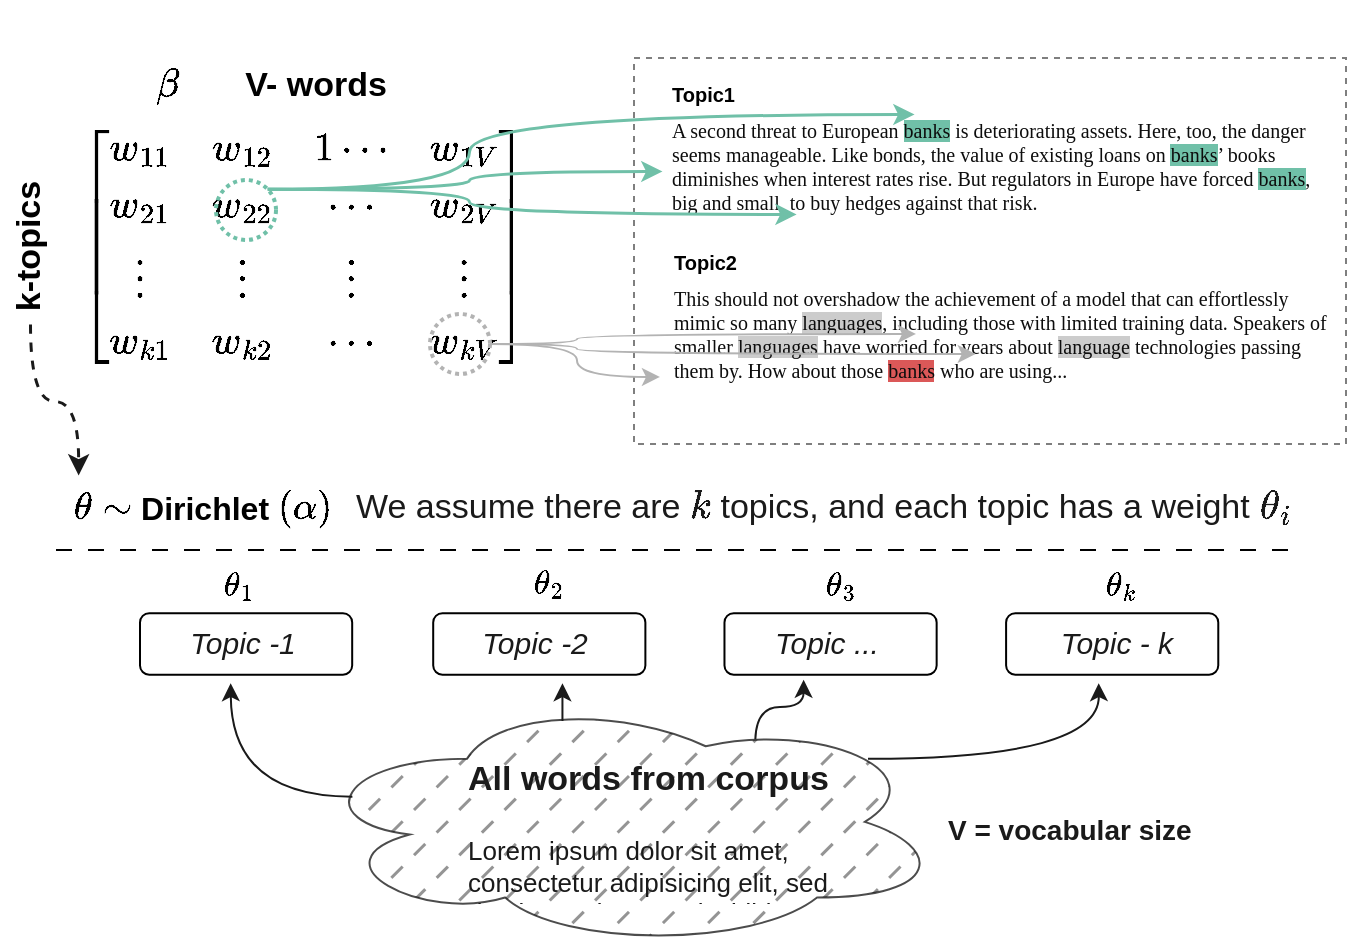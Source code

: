 <mxfile scale="3" border="10">
    <diagram id="UC0R1C5_P8OQYhccCtvy" name="Page-1">
        <mxGraphModel dx="1073" dy="650" grid="1" gridSize="10" guides="1" tooltips="1" connect="1" arrows="1" fold="1" page="1" pageScale="1" pageWidth="827" pageHeight="583" background="#ffffff" math="1" shadow="0">
            <root>
                <mxCell id="0"/>
                <mxCell id="1" parent="0"/>
                <mxCell id="49" value="" style="group" vertex="1" connectable="0" parent="1">
                    <mxGeometry x="162" y="257" width="543" height="230" as="geometry"/>
                </mxCell>
                <mxCell id="42" value="" style="group" parent="49" vertex="1" connectable="0">
                    <mxGeometry y="62.567" width="543" height="167.433" as="geometry"/>
                </mxCell>
                <mxCell id="8" value="V = vocabular size&amp;nbsp;" style="text;html=1;strokeColor=none;fillColor=none;align=left;verticalAlign=middle;whiteSpace=wrap;rounded=0;fontColor=#1A1A1A;fontStyle=1;fontSize=14;" parent="42" vertex="1">
                    <mxGeometry x="402.19" y="96.32" width="137.81" height="23.68" as="geometry"/>
                </mxCell>
                <mxCell id="9" value="" style="edgeStyle=none;html=1;fontColor=#1A1A1A;" parent="42" source="2" target="8" edge="1">
                    <mxGeometry relative="1" as="geometry"/>
                </mxCell>
                <mxCell id="10" value="" style="group" parent="42" vertex="1" connectable="0">
                    <mxGeometry x="83.909" y="41.333" width="318.277" height="126.1" as="geometry"/>
                </mxCell>
                <mxCell id="2" value="" style="ellipse;shape=cloud;whiteSpace=wrap;html=1;fillColor=#666666;strokeColor=#000000;fillStyle=dashed;opacity=70;" parent="10" vertex="1">
                    <mxGeometry width="318.277" height="126.1" as="geometry"/>
                </mxCell>
                <mxCell id="3" value="&lt;h1&gt;&lt;font style=&quot;font-size: 17px;&quot;&gt;All words from corpus&lt;/font&gt;&lt;/h1&gt;&lt;p&gt;&lt;font style=&quot;font-size: 13px;&quot;&gt;Lorem ipsum dolor sit amet, consectetur adipisicing elit, sed do eiusmod tempor incididunt&lt;/font&gt;&lt;/p&gt;" style="text;html=1;strokeColor=none;fillColor=none;spacing=5;spacingTop=-20;whiteSpace=wrap;overflow=hidden;rounded=0;fontColor=#1A1A1A;" parent="10" vertex="1">
                    <mxGeometry x="75.364" y="18.931" width="203.501" height="84.607" as="geometry"/>
                </mxCell>
                <mxCell id="11" value="" style="group" parent="42" vertex="1" connectable="0">
                    <mxGeometry width="106.092" height="30.824" as="geometry"/>
                </mxCell>
                <mxCell id="6" value="" style="rounded=1;whiteSpace=wrap;html=1;strokeColor=#000000;fontColor=#1A1A1A;fillColor=none;" parent="11" vertex="1">
                    <mxGeometry width="106.092" height="30.824" as="geometry"/>
                </mxCell>
                <mxCell id="7" value="&lt;font style=&quot;font-size: 15px;&quot;&gt;Topic -1&lt;/font&gt;" style="text;html=1;strokeColor=none;fillColor=none;align=center;verticalAlign=middle;whiteSpace=wrap;rounded=0;fontColor=#1A1A1A;fontSize=17;fontStyle=2" parent="11" vertex="1">
                    <mxGeometry x="7.716" y="4.904" width="86.803" height="21.017" as="geometry"/>
                </mxCell>
                <mxCell id="13" value="" style="group" parent="42" vertex="1" connectable="0">
                    <mxGeometry x="146.6" width="106.092" height="30.824" as="geometry"/>
                </mxCell>
                <mxCell id="14" value="" style="rounded=1;whiteSpace=wrap;html=1;strokeColor=#000000;fontColor=#1A1A1A;fillColor=none;" parent="13" vertex="1">
                    <mxGeometry width="106.092" height="30.824" as="geometry"/>
                </mxCell>
                <mxCell id="15" value="&lt;font style=&quot;font-size: 15px;&quot;&gt;Topic -2&lt;/font&gt;" style="text;html=1;strokeColor=none;fillColor=none;align=center;verticalAlign=middle;whiteSpace=wrap;rounded=0;fontColor=#1A1A1A;fontSize=17;fontStyle=2" parent="13" vertex="1">
                    <mxGeometry x="7.716" y="4.904" width="86.803" height="21.017" as="geometry"/>
                </mxCell>
                <mxCell id="16" value="" style="group" parent="42" vertex="1" connectable="0">
                    <mxGeometry x="292.236" width="106.092" height="30.824" as="geometry"/>
                </mxCell>
                <mxCell id="17" value="" style="rounded=1;whiteSpace=wrap;html=1;strokeColor=#000000;fontColor=#1A1A1A;fillColor=none;" parent="16" vertex="1">
                    <mxGeometry width="106.092" height="30.824" as="geometry"/>
                </mxCell>
                <mxCell id="18" value="&lt;font style=&quot;font-size: 15px;&quot;&gt;Topic ...&lt;/font&gt;" style="text;html=1;strokeColor=none;fillColor=none;align=center;verticalAlign=middle;whiteSpace=wrap;rounded=0;fontColor=#1A1A1A;fontSize=17;fontStyle=2" parent="16" vertex="1">
                    <mxGeometry x="7.716" y="4.904" width="86.803" height="21.017" as="geometry"/>
                </mxCell>
                <mxCell id="19" value="" style="group" parent="42" vertex="1" connectable="0">
                    <mxGeometry x="436.908" width="106.092" height="30.824" as="geometry"/>
                </mxCell>
                <mxCell id="20" value="" style="rounded=1;whiteSpace=wrap;html=1;strokeColor=#000000;fontColor=#1A1A1A;fillColor=none;" parent="19" vertex="1">
                    <mxGeometry x="-3.858" width="106.092" height="30.824" as="geometry"/>
                </mxCell>
                <mxCell id="21" value="&lt;font style=&quot;font-size: 15px;&quot;&gt;Topic - k&lt;/font&gt;" style="text;html=1;strokeColor=none;fillColor=none;align=center;verticalAlign=middle;whiteSpace=wrap;rounded=0;fontColor=#1A1A1A;fontSize=17;fontStyle=2" parent="19" vertex="1">
                    <mxGeometry x="7.716" y="4.904" width="86.803" height="21.017" as="geometry"/>
                </mxCell>
                <mxCell id="22" style="edgeStyle=orthogonalEdgeStyle;html=1;exitX=0.88;exitY=0.25;exitDx=0;exitDy=0;exitPerimeter=0;fontSize=17;fontColor=#1A1A1A;curved=1;strokeColor=#1A1A1A;" parent="42" source="2" edge="1">
                    <mxGeometry relative="1" as="geometry">
                        <mxPoint x="479.345" y="35.028" as="targetPoint"/>
                    </mxGeometry>
                </mxCell>
                <mxCell id="23" style="edgeStyle=orthogonalEdgeStyle;curved=1;html=1;entryX=0.373;entryY=1.08;entryDx=0;entryDy=0;entryPerimeter=0;strokeColor=#1A1A1A;fontSize=17;fontColor=#1A1A1A;" parent="42" target="17" edge="1">
                    <mxGeometry relative="1" as="geometry">
                        <mxPoint x="307.668" y="63.05" as="sourcePoint"/>
                    </mxGeometry>
                </mxCell>
                <mxCell id="26" style="edgeStyle=orthogonalEdgeStyle;curved=1;html=1;exitX=0.07;exitY=0.4;exitDx=0;exitDy=0;exitPerimeter=0;strokeColor=#1A1A1A;fontSize=17;fontColor=#1A1A1A;" parent="42" source="2" edge="1">
                    <mxGeometry relative="1" as="geometry">
                        <mxPoint x="45.33" y="35.028" as="targetPoint"/>
                    </mxGeometry>
                </mxCell>
                <mxCell id="28" style="edgeStyle=orthogonalEdgeStyle;curved=1;html=1;exitX=0.4;exitY=0.1;exitDx=0;exitDy=0;exitPerimeter=0;strokeColor=#1A1A1A;fontSize=17;fontColor=#1A1A1A;" parent="42" source="2" edge="1">
                    <mxGeometry relative="1" as="geometry">
                        <mxPoint x="211.22" y="35.028" as="targetPoint"/>
                    </mxGeometry>
                </mxCell>
                <mxCell id="44" value="$$\theta_1$$" style="text;html=1;strokeColor=none;fillColor=none;align=center;verticalAlign=middle;whiteSpace=wrap;rounded=0;fontColor=#000000;fontSize=14;" vertex="1" parent="49">
                    <mxGeometry x="19.854" y="36.13" width="59.561" height="26.437" as="geometry"/>
                </mxCell>
                <mxCell id="45" value="$$\theta_2$$" style="text;html=1;strokeColor=none;fillColor=none;align=center;verticalAlign=middle;whiteSpace=wrap;rounded=0;fontColor=#000000;fontSize=14;" vertex="1" parent="49">
                    <mxGeometry x="174.713" y="35.249" width="59.561" height="26.437" as="geometry"/>
                </mxCell>
                <mxCell id="46" value="$$\theta_3$$" style="text;html=1;strokeColor=none;fillColor=none;align=center;verticalAlign=middle;whiteSpace=wrap;rounded=0;fontColor=#000000;fontSize=14;" vertex="1" parent="49">
                    <mxGeometry x="320.638" y="36.13" width="59.561" height="26.437" as="geometry"/>
                </mxCell>
                <mxCell id="47" value="$$\theta_k$$" style="text;html=1;strokeColor=none;fillColor=none;align=center;verticalAlign=middle;whiteSpace=wrap;rounded=0;fontColor=#000000;fontSize=14;" vertex="1" parent="49">
                    <mxGeometry x="460.607" y="36.13" width="59.561" height="26.437" as="geometry"/>
                </mxCell>
                <mxCell id="48" value="We assume there are \(k\) topics, and each topic has a weight \(\theta_i\)" style="text;html=1;strokeColor=none;fillColor=none;align=left;verticalAlign=middle;whiteSpace=wrap;rounded=0;fontSize=17;fontColor=#1A1A1A;" vertex="1" parent="49">
                    <mxGeometry x="105.759" y="-3" width="481.453" height="26.437" as="geometry"/>
                </mxCell>
                <mxCell id="34" value="" style="endArrow=none;html=1;fontSize=15;fontColor=#000000;strokeColor=#000000;dashed=1;dashPattern=8 8;" parent="49" edge="1">
                    <mxGeometry width="50" height="50" relative="1" as="geometry">
                        <mxPoint x="-42" y="31" as="sourcePoint"/>
                        <mxPoint x="578" y="31" as="targetPoint"/>
                    </mxGeometry>
                </mxCell>
                <mxCell id="50" value="$$&lt;br style=&quot;font-size: 17px;&quot;&gt;\begin{bmatrix}&lt;br style=&quot;font-size: 17px;&quot;&gt;w_{11} &amp;amp; w_{12} &amp;amp; 1 \cdots &amp;amp; w_{1V} \\&lt;br style=&quot;font-size: 17px;&quot;&gt;w_{21} &amp;amp; w_{22} &amp;amp; \cdots &amp;amp;w_{2V} \\&lt;br style=&quot;font-size: 17px;&quot;&gt;\vdots &amp;amp;&amp;nbsp; \vdots &amp;amp;&lt;br&gt;\vdots &amp;amp; \vdots \\&lt;br style=&quot;font-size: 17px;&quot;&gt;w_{k1} &amp;amp; w_{k2}&amp;nbsp; &amp;amp; \cdots &amp;amp; w_{kV}&lt;br style=&quot;font-size: 17px;&quot;&gt;\end{bmatrix}&lt;br style=&quot;font-size: 17px;&quot;&gt;$$" style="text;html=1;strokeColor=none;fillColor=none;align=center;verticalAlign=middle;whiteSpace=wrap;rounded=0;fontColor=#000000;fontSize=17;" vertex="1" parent="1">
                    <mxGeometry x="139" y="76" width="210" height="120" as="geometry"/>
                </mxCell>
                <mxCell id="51" value="k-topics" style="text;html=1;strokeColor=none;fillColor=none;align=center;verticalAlign=middle;whiteSpace=wrap;rounded=0;fontSize=17;fontColor=#000000;fontStyle=1;horizontal=0;flipV=0;flipH=1;direction=south;" vertex="1" parent="1">
                    <mxGeometry x="92" y="97" width="30" height="78" as="geometry"/>
                </mxCell>
                <mxCell id="52" value="V- words" style="text;html=1;strokeColor=none;fillColor=none;align=center;verticalAlign=middle;whiteSpace=wrap;rounded=0;fontSize=17;fontColor=#000000;fontStyle=1" vertex="1" parent="1">
                    <mxGeometry x="206" y="41" width="88" height="30" as="geometry"/>
                </mxCell>
                <mxCell id="53" value="\(\theta \sim \) Dirichlet \((\alpha)\)" style="text;strokeColor=none;align=center;fillColor=none;html=1;verticalAlign=middle;whiteSpace=wrap;rounded=0;fontSize=16;fontColor=#000000;fontStyle=1" vertex="1" parent="1">
                    <mxGeometry x="119" y="252" width="149" height="30" as="geometry"/>
                </mxCell>
                <mxCell id="55" style="edgeStyle=orthogonalEdgeStyle;curved=1;html=1;exitX=1;exitY=0.5;exitDx=0;exitDy=0;strokeColor=#1A1A1A;strokeWidth=1.5;fontSize=15;fontColor=#000000;endSize=6;elbow=vertical;dashed=1;entryX=0.081;entryY=-0.05;entryDx=0;entryDy=0;entryPerimeter=0;sourcePerimeterSpacing=0;" edge="1" parent="1" source="51" target="53">
                    <mxGeometry relative="1" as="geometry">
                        <mxPoint x="90.0" y="230" as="targetPoint"/>
                        <mxPoint x="67.5" y="175" as="sourcePoint"/>
                    </mxGeometry>
                </mxCell>
                <mxCell id="63" value="" style="rounded=0;whiteSpace=wrap;html=1;labelBackgroundColor=#04d995;fillStyle=hatch;strokeColor=#000000;strokeWidth=1;fontSize=15;fontColor=#000000;fillColor=none;gradientColor=none;gradientDirection=radial;opacity=50;glass=0;shadow=0;dashed=1;" vertex="1" parent="1">
                    <mxGeometry x="409" y="42" width="356" height="193" as="geometry"/>
                </mxCell>
                <mxCell id="64" value="&lt;h1 style=&quot;font-size: 10px;&quot;&gt;&lt;font style=&quot;font-size: 10px;&quot;&gt;Topic1&lt;/font&gt;&lt;/h1&gt;&lt;span style=&quot;color: rgb(13, 13, 13); font-family: MiloTE, MiloTESec, Charter, &amp;quot;Bitstream Charter&amp;quot;, &amp;quot;Iowan Old Style&amp;quot;, &amp;quot;Calisto MT&amp;quot;, serif; font-size: 10px;&quot;&gt;&lt;font style=&quot;font-size: 10px;&quot;&gt;A second threat to European &lt;span style=&quot;background-color: rgb(112, 192, 168); font-size: 10px;&quot;&gt;banks&lt;/span&gt; is deteriorating assets. Here, too, the danger seems manageable. Like bonds, the value of existing loans on &lt;span style=&quot;background-color: rgb(112, 192, 168); font-size: 10px;&quot;&gt;banks&lt;/span&gt;’ books diminishes when interest rates rise. But regulators in Europe have forced &lt;span style=&quot;background-color: rgb(112, 192, 168); font-size: 10px;&quot;&gt;banks&lt;/span&gt;, big and small, to buy hedges against that risk.&lt;/font&gt;&lt;/span&gt;" style="text;html=1;strokeColor=none;fillColor=none;spacing=5;spacingTop=-20;whiteSpace=wrap;overflow=hidden;rounded=0;fontSize=10;fontColor=#000000;" vertex="1" parent="1">
                    <mxGeometry x="423" y="58" width="337" height="81" as="geometry"/>
                </mxCell>
                <mxCell id="65" value="&lt;h1 style=&quot;font-size: 10px;&quot;&gt;&lt;font style=&quot;font-size: 10px;&quot;&gt;Topic2&lt;/font&gt;&lt;/h1&gt;&lt;span style=&quot;color: rgb(13, 13, 13); font-family: MiloTE, MiloTESec, Charter, &amp;quot;Bitstream Charter&amp;quot;, &amp;quot;Iowan Old Style&amp;quot;, &amp;quot;Calisto MT&amp;quot;, serif; font-size: 10px;&quot;&gt;&lt;font style=&quot;font-size: 10px;&quot;&gt;This should not overshadow the achievement of a model that can effortlessly mimic so many &lt;span style=&quot;background-color: rgb(204, 204, 204); font-size: 10px;&quot;&gt;languages&lt;/span&gt;, including those with limited training data. Speakers of smaller &lt;span style=&quot;background-color: rgb(204, 204, 204); font-size: 10px;&quot;&gt;languages&lt;/span&gt; have worried for years about &lt;span style=&quot;background-color: rgb(204, 204, 204); font-size: 10px;&quot;&gt;language&lt;/span&gt; technologies passing them by. How about those &lt;span style=&quot;background-color: rgb(219, 88, 88); font-size: 10px;&quot;&gt;banks&lt;/span&gt; who are using...&lt;/font&gt;&lt;/span&gt;" style="text;html=1;strokeColor=none;fillColor=none;spacing=5;spacingTop=-20;whiteSpace=wrap;overflow=hidden;rounded=0;fontSize=10;fontColor=#000000;" vertex="1" parent="1">
                    <mxGeometry x="424" y="142" width="336" height="90" as="geometry"/>
                </mxCell>
                <mxCell id="66" value="" style="ellipse;whiteSpace=wrap;html=1;aspect=fixed;labelBackgroundColor=#04d995;fontSize=15;fontColor=#000000;fillColor=none;strokeColor=#70C0A8;strokeWidth=2;dashed=1;fillStyle=auto;gradientColor=none;dashPattern=1 1;perimeterSpacing=0;" vertex="1" parent="1">
                    <mxGeometry x="200" y="103" width="30" height="30" as="geometry"/>
                </mxCell>
                <mxCell id="67" value="" style="ellipse;whiteSpace=wrap;html=1;aspect=fixed;labelBackgroundColor=#04d995;fontSize=15;fontColor=#000000;fillColor=none;strokeColor=#B3B3B3;strokeWidth=2;dashed=1;fillStyle=auto;gradientColor=none;dashPattern=1 1;perimeterSpacing=0;" vertex="1" parent="1">
                    <mxGeometry x="307" y="170" width="30" height="30" as="geometry"/>
                </mxCell>
                <mxCell id="68" style="edgeStyle=orthogonalEdgeStyle;curved=1;html=1;exitX=1;exitY=0;exitDx=0;exitDy=0;entryX=0.374;entryY=0.148;entryDx=0;entryDy=0;entryPerimeter=0;strokeColor=#70C0A8;strokeWidth=1.5;fontSize=15;fontColor=#000000;endSize=6;" edge="1" parent="1" source="66" target="64">
                    <mxGeometry relative="1" as="geometry">
                        <mxPoint x="187" y="223" as="sourcePoint"/>
                        <mxPoint x="537.08" y="120" as="targetPoint"/>
                    </mxGeometry>
                </mxCell>
                <mxCell id="69" style="edgeStyle=orthogonalEdgeStyle;curved=1;html=1;entryX=0;entryY=0.5;entryDx=0;entryDy=0;strokeColor=#70C0A8;strokeWidth=1.5;fontSize=15;fontColor=#000000;exitX=1;exitY=0;exitDx=0;exitDy=0;" edge="1" parent="1" source="66" target="64">
                    <mxGeometry relative="1" as="geometry">
                        <mxPoint x="187" y="222" as="sourcePoint"/>
                        <mxPoint x="516.99" y="159" as="targetPoint"/>
                    </mxGeometry>
                </mxCell>
                <mxCell id="70" style="edgeStyle=orthogonalEdgeStyle;html=1;exitX=1;exitY=0;exitDx=0;exitDy=0;entryX=0.199;entryY=0.765;entryDx=0;entryDy=0;entryPerimeter=0;fontSize=15;fontColor=#000000;strokeColor=#70C0A8;strokeWidth=1.5;curved=1;movable=1;resizable=1;rotatable=1;deletable=1;editable=1;connectable=1;" edge="1" parent="1" source="66" target="64">
                    <mxGeometry relative="1" as="geometry">
                        <mxPoint x="187" y="223" as="sourcePoint"/>
                        <mxPoint x="336.18" y="201.6" as="targetPoint"/>
                    </mxGeometry>
                </mxCell>
                <mxCell id="71" style="edgeStyle=orthogonalEdgeStyle;curved=1;html=1;exitX=1;exitY=0.5;exitDx=0;exitDy=0;strokeColor=#B3B3B3;strokeWidth=1;fontSize=15;fontColor=#000000;endSize=6;entryX=-0.006;entryY=0.661;entryDx=0;entryDy=0;entryPerimeter=0;" edge="1" parent="1" source="67" target="65">
                    <mxGeometry relative="1" as="geometry">
                        <mxPoint x="272.607" y="260.607" as="sourcePoint"/>
                        <mxPoint x="646.96" y="330" as="targetPoint"/>
                    </mxGeometry>
                </mxCell>
                <mxCell id="72" style="edgeStyle=orthogonalEdgeStyle;curved=1;html=1;exitX=1;exitY=0.5;exitDx=0;exitDy=0;entryX=0.375;entryY=0.422;entryDx=0;entryDy=0;entryPerimeter=0;strokeColor=#B3B3B3;strokeWidth=1;fontSize=13;fontColor=#000000;endSize=6;" edge="1" parent="1" source="67" target="65">
                    <mxGeometry relative="1" as="geometry">
                        <mxPoint x="272.607" y="260.607" as="sourcePoint"/>
                        <mxPoint x="537.08" y="350" as="targetPoint"/>
                    </mxGeometry>
                </mxCell>
                <mxCell id="73" style="edgeStyle=orthogonalEdgeStyle;curved=1;html=1;exitX=1;exitY=0.5;exitDx=0;exitDy=0;strokeColor=#B3B3B3;strokeWidth=1;fontSize=15;fontColor=#000000;endSize=6;entryX=0.464;entryY=0.533;entryDx=0;entryDy=0;entryPerimeter=0;" edge="1" parent="1" source="67" target="65">
                    <mxGeometry relative="1" as="geometry">
                        <mxPoint x="272.607" y="260.607" as="sourcePoint"/>
                        <mxPoint x="646.96" y="330" as="targetPoint"/>
                    </mxGeometry>
                </mxCell>
                <mxCell id="74" value="$$\beta$$" style="text;html=1;strokeColor=none;fillColor=none;align=center;verticalAlign=middle;whiteSpace=wrap;rounded=0;fontSize=17;fontColor=#000000;" vertex="1" parent="1">
                    <mxGeometry x="146" y="41" width="60" height="30" as="geometry"/>
                </mxCell>
            </root>
        </mxGraphModel>
    </diagram>
</mxfile>
